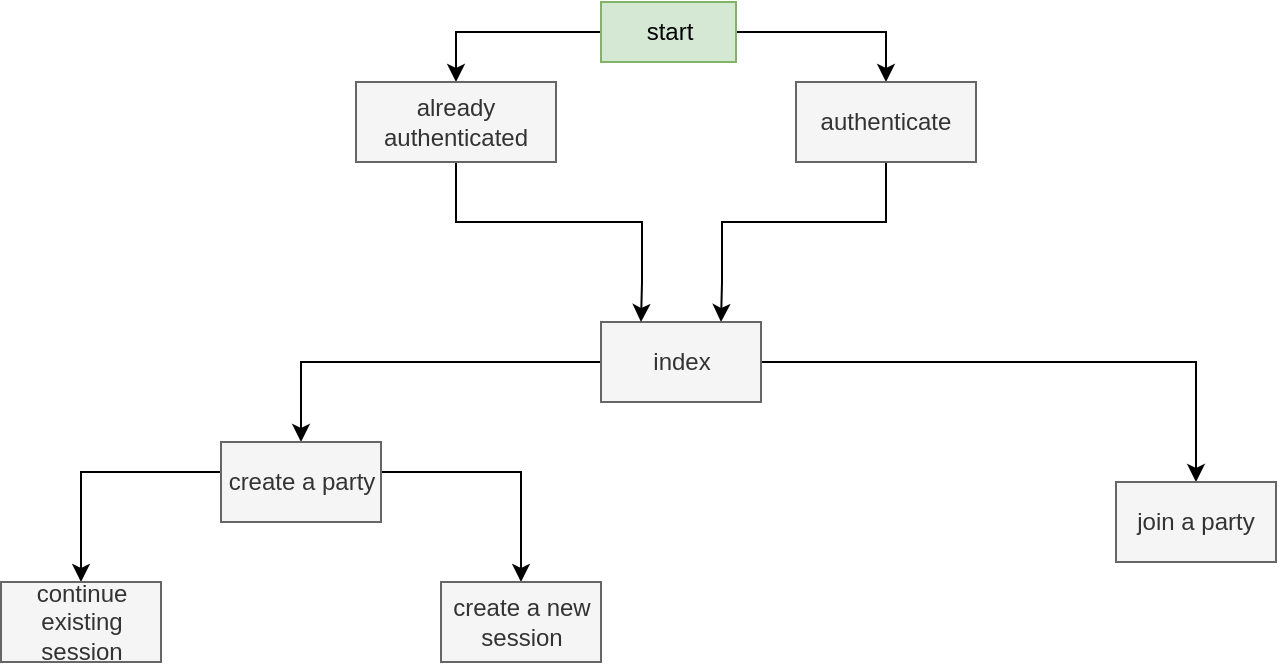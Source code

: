 <mxfile version="12.8.1" type="github"><diagram id="im0YQwXXGoDkc80Yohjl" name="Page-1"><mxGraphModel dx="1422" dy="762" grid="1" gridSize="10" guides="1" tooltips="1" connect="1" arrows="1" fold="1" page="1" pageScale="1" pageWidth="850" pageHeight="1100" math="0" shadow="0"><root><mxCell id="0"/><mxCell id="1" parent="0"/><mxCell id="z7CA8RjrRTcKiCa_F-10-3" value="" style="edgeStyle=orthogonalEdgeStyle;rounded=0;orthogonalLoop=1;jettySize=auto;html=1;" edge="1" parent="1" source="z7CA8RjrRTcKiCa_F-10-1" target="z7CA8RjrRTcKiCa_F-10-2"><mxGeometry relative="1" as="geometry"/></mxCell><mxCell id="z7CA8RjrRTcKiCa_F-10-5" value="" style="edgeStyle=orthogonalEdgeStyle;rounded=0;orthogonalLoop=1;jettySize=auto;html=1;" edge="1" parent="1" source="z7CA8RjrRTcKiCa_F-10-1" target="z7CA8RjrRTcKiCa_F-10-4"><mxGeometry relative="1" as="geometry"/></mxCell><mxCell id="z7CA8RjrRTcKiCa_F-10-1" value="start" style="text;html=1;strokeColor=#82b366;fillColor=#d5e8d4;align=center;verticalAlign=middle;whiteSpace=wrap;rounded=0;" vertex="1" parent="1"><mxGeometry x="382.5" y="20" width="67.5" height="30" as="geometry"/></mxCell><mxCell id="z7CA8RjrRTcKiCa_F-10-9" value="" style="edgeStyle=orthogonalEdgeStyle;rounded=0;orthogonalLoop=1;jettySize=auto;html=1;exitX=0;exitY=0.5;exitDx=0;exitDy=0;entryX=0.75;entryY=0;entryDx=0;entryDy=0;" edge="1" parent="1" source="z7CA8RjrRTcKiCa_F-10-4" target="z7CA8RjrRTcKiCa_F-10-8"><mxGeometry relative="1" as="geometry"><Array as="points"><mxPoint x="525" y="80"/><mxPoint x="525" y="130"/><mxPoint x="443" y="130"/><mxPoint x="443" y="160"/></Array></mxGeometry></mxCell><mxCell id="z7CA8RjrRTcKiCa_F-10-4" value="authenticate" style="text;html=1;align=center;verticalAlign=middle;whiteSpace=wrap;rounded=0;fillColor=#f5f5f5;strokeColor=#666666;fontColor=#333333;" vertex="1" parent="1"><mxGeometry x="480" y="60" width="90" height="40" as="geometry"/></mxCell><mxCell id="z7CA8RjrRTcKiCa_F-10-16" value="" style="edgeStyle=orthogonalEdgeStyle;rounded=0;orthogonalLoop=1;jettySize=auto;html=1;" edge="1" parent="1" source="z7CA8RjrRTcKiCa_F-10-8" target="z7CA8RjrRTcKiCa_F-10-15"><mxGeometry relative="1" as="geometry"/></mxCell><mxCell id="z7CA8RjrRTcKiCa_F-10-18" value="" style="edgeStyle=orthogonalEdgeStyle;rounded=0;orthogonalLoop=1;jettySize=auto;html=1;" edge="1" parent="1" source="z7CA8RjrRTcKiCa_F-10-8" target="z7CA8RjrRTcKiCa_F-10-17"><mxGeometry relative="1" as="geometry"/></mxCell><mxCell id="z7CA8RjrRTcKiCa_F-10-8" value="index" style="text;html=1;strokeColor=#666666;fillColor=#f5f5f5;align=center;verticalAlign=middle;whiteSpace=wrap;rounded=0;fontColor=#333333;" vertex="1" parent="1"><mxGeometry x="382.5" y="180" width="80" height="40" as="geometry"/></mxCell><mxCell id="z7CA8RjrRTcKiCa_F-10-20" value="" style="edgeStyle=orthogonalEdgeStyle;rounded=0;orthogonalLoop=1;jettySize=auto;html=1;" edge="1" parent="1" source="z7CA8RjrRTcKiCa_F-10-17" target="z7CA8RjrRTcKiCa_F-10-19"><mxGeometry relative="1" as="geometry"><Array as="points"><mxPoint x="122.5" y="255"/></Array></mxGeometry></mxCell><mxCell id="z7CA8RjrRTcKiCa_F-10-22" value="" style="edgeStyle=orthogonalEdgeStyle;rounded=0;orthogonalLoop=1;jettySize=auto;html=1;" edge="1" parent="1" source="z7CA8RjrRTcKiCa_F-10-17" target="z7CA8RjrRTcKiCa_F-10-21"><mxGeometry relative="1" as="geometry"><Array as="points"><mxPoint x="342.5" y="255"/></Array></mxGeometry></mxCell><mxCell id="z7CA8RjrRTcKiCa_F-10-17" value="create a party" style="text;html=1;align=center;verticalAlign=middle;whiteSpace=wrap;rounded=0;fillColor=#f5f5f5;strokeColor=#666666;fontColor=#333333;" vertex="1" parent="1"><mxGeometry x="192.5" y="240" width="80" height="40" as="geometry"/></mxCell><mxCell id="z7CA8RjrRTcKiCa_F-10-21" value="create a new session" style="text;html=1;strokeColor=#666666;fillColor=#f5f5f5;align=center;verticalAlign=middle;whiteSpace=wrap;rounded=0;fontColor=#333333;" vertex="1" parent="1"><mxGeometry x="302.5" y="310" width="80" height="40" as="geometry"/></mxCell><mxCell id="z7CA8RjrRTcKiCa_F-10-19" value="continue existing session" style="text;html=1;strokeColor=#666666;fillColor=#f5f5f5;align=center;verticalAlign=middle;whiteSpace=wrap;rounded=0;fontColor=#333333;" vertex="1" parent="1"><mxGeometry x="82.5" y="310" width="80" height="40" as="geometry"/></mxCell><mxCell id="z7CA8RjrRTcKiCa_F-10-15" value="join a party" style="text;html=1;strokeColor=#666666;fillColor=#f5f5f5;align=center;verticalAlign=middle;whiteSpace=wrap;rounded=0;fontColor=#333333;" vertex="1" parent="1"><mxGeometry x="640" y="260" width="80" height="40" as="geometry"/></mxCell><mxCell id="z7CA8RjrRTcKiCa_F-10-14" value="" style="edgeStyle=orthogonalEdgeStyle;rounded=0;orthogonalLoop=1;jettySize=auto;html=1;entryX=0.25;entryY=0;entryDx=0;entryDy=0;" edge="1" parent="1" source="z7CA8RjrRTcKiCa_F-10-2" target="z7CA8RjrRTcKiCa_F-10-8"><mxGeometry relative="1" as="geometry"><mxPoint x="370" y="145" as="targetPoint"/><Array as="points"><mxPoint x="310" y="130"/><mxPoint x="403" y="130"/><mxPoint x="403" y="160"/></Array></mxGeometry></mxCell><mxCell id="z7CA8RjrRTcKiCa_F-10-2" value="already authenticated" style="text;html=1;align=center;verticalAlign=middle;whiteSpace=wrap;rounded=0;fillColor=#f5f5f5;strokeColor=#666666;fontColor=#333333;" vertex="1" parent="1"><mxGeometry x="260" y="60" width="100" height="40" as="geometry"/></mxCell></root></mxGraphModel></diagram></mxfile>